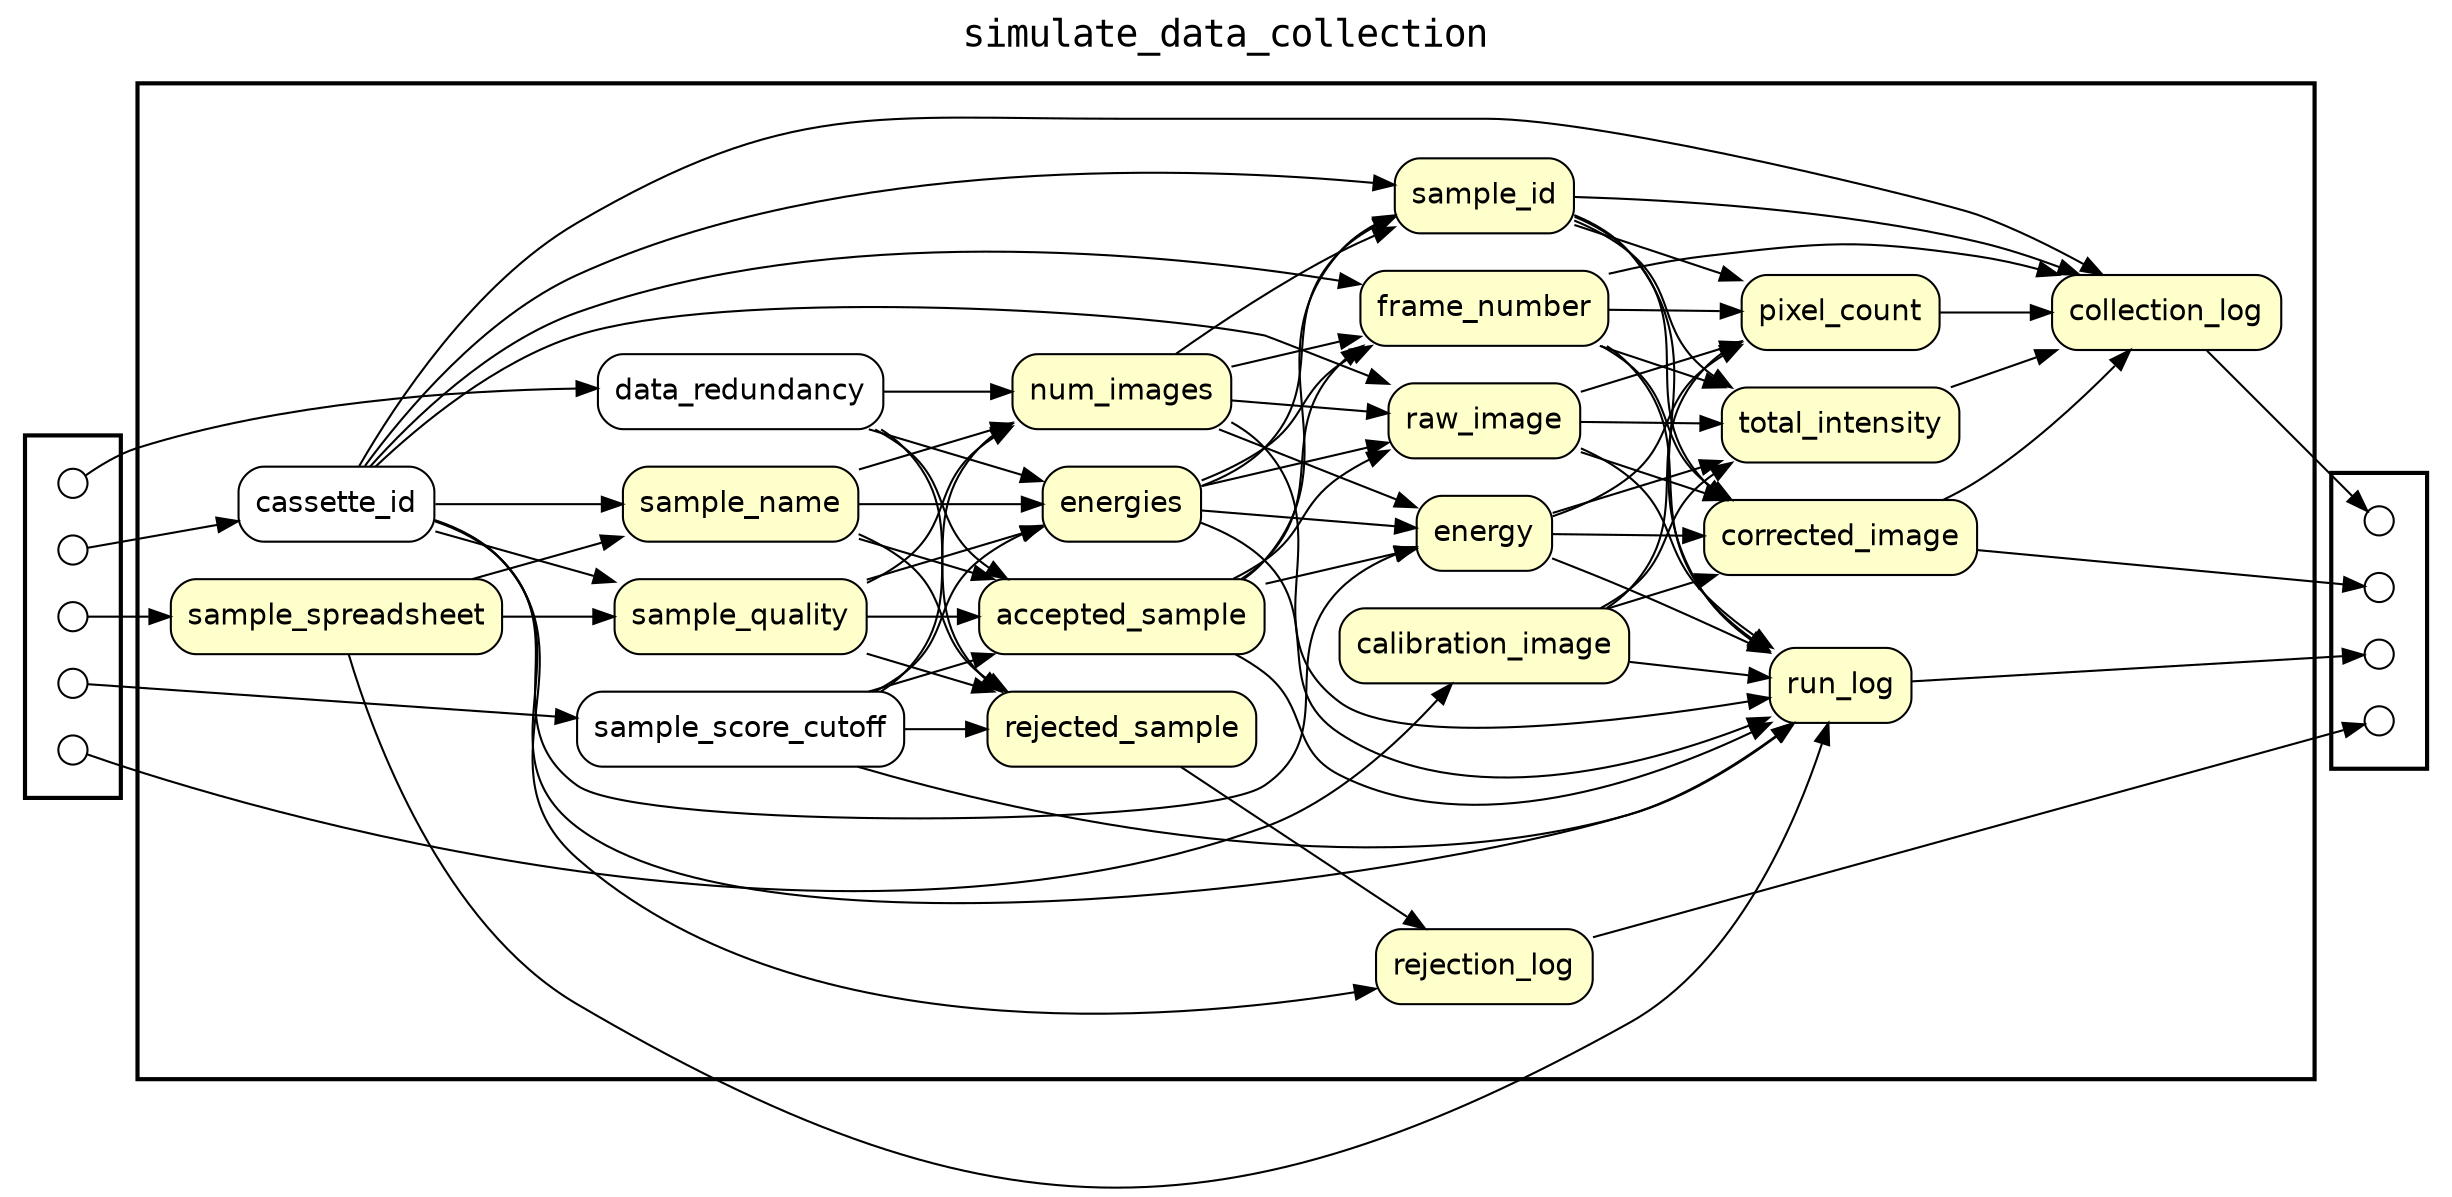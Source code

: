 
digraph yw_data_view {
rankdir=LR
fontname=Courier; fontsize=18; labelloc=t
label="simulate_data_collection"
subgraph cluster_workflow { label=""; color=black; penwidth=2
subgraph cluster_workflow_inner { label=""; penwidth=0
node[shape=box style="rounded,filled" fillcolor="#FFFFCC" peripheries=1 fontname=Helvetica]
run_log
sample_spreadsheet
sample_name
sample_quality
accepted_sample
rejected_sample
num_images
energies
rejection_log
sample_id
energy
frame_number
raw_image
calibration_image
corrected_image
total_intensity
pixel_count
collection_log
node[shape=box style="rounded,filled" fillcolor="#FFFFFF" peripheries=1 fontname=Helvetica]
data_redundancy
cassette_id
sample_score_cutoff
}}
subgraph cluster_inflows { label=""; penwidth=0; penwidth=2
subgraph cluster_inflows_inner { label=""; penwidth=0
node[shape=circle fillcolor="#FFFFFF" peripheries=1 width=0.2]
calibration_image_inflow [label=""]
data_redundancy_inflow [label=""]
sample_spreadsheet_inflow [label=""]
cassette_id_inflow [label=""]
sample_score_cutoff_inflow [label=""]
}}
subgraph cluster_outflows { label=""; penwidth=0; penwidth=2
subgraph cluster_outflows_inner { label=""; penwidth=0
node[shape=circle fillcolor="#FFFFFF" peripheries=1 width=0.2]
rejection_log_outflow [label=""]
collection_log_outflow [label=""]
run_log_outflow [label=""]
corrected_image_outflow [label=""]
}}
cassette_id -> run_log
sample_score_cutoff -> run_log
sample_spreadsheet -> run_log
accepted_sample -> run_log
num_images -> run_log
energies -> run_log
sample_id -> run_log
energy -> run_log
frame_number -> run_log
raw_image -> run_log
calibration_image -> run_log
cassette_id -> sample_name
sample_spreadsheet -> sample_name
cassette_id -> sample_quality
sample_spreadsheet -> sample_quality
sample_score_cutoff -> accepted_sample
sample_name -> accepted_sample
sample_quality -> accepted_sample
data_redundancy -> accepted_sample
sample_score_cutoff -> rejected_sample
sample_name -> rejected_sample
sample_quality -> rejected_sample
data_redundancy -> rejected_sample
sample_score_cutoff -> num_images
sample_name -> num_images
sample_quality -> num_images
data_redundancy -> num_images
sample_score_cutoff -> energies
sample_name -> energies
sample_quality -> energies
data_redundancy -> energies
cassette_id -> rejection_log
rejected_sample -> rejection_log
cassette_id -> sample_id
accepted_sample -> sample_id
num_images -> sample_id
energies -> sample_id
cassette_id -> energy
accepted_sample -> energy
num_images -> energy
energies -> energy
cassette_id -> frame_number
accepted_sample -> frame_number
num_images -> frame_number
energies -> frame_number
cassette_id -> raw_image
accepted_sample -> raw_image
num_images -> raw_image
energies -> raw_image
sample_id -> corrected_image
energy -> corrected_image
frame_number -> corrected_image
raw_image -> corrected_image
calibration_image -> corrected_image
sample_id -> total_intensity
energy -> total_intensity
frame_number -> total_intensity
raw_image -> total_intensity
calibration_image -> total_intensity
sample_id -> pixel_count
energy -> pixel_count
frame_number -> pixel_count
raw_image -> pixel_count
calibration_image -> pixel_count
cassette_id -> collection_log
sample_id -> collection_log
frame_number -> collection_log
corrected_image -> collection_log
total_intensity -> collection_log
pixel_count -> collection_log
calibration_image_inflow -> calibration_image
data_redundancy_inflow -> data_redundancy
sample_spreadsheet_inflow -> sample_spreadsheet
cassette_id_inflow -> cassette_id
sample_score_cutoff_inflow -> sample_score_cutoff
rejection_log -> rejection_log_outflow
collection_log -> collection_log_outflow
run_log -> run_log_outflow
corrected_image -> corrected_image_outflow
}

